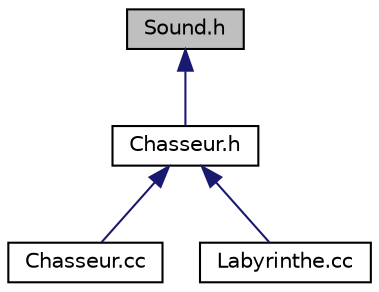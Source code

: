 digraph "Sound.h"
{
  edge [fontname="Helvetica",fontsize="10",labelfontname="Helvetica",labelfontsize="10"];
  node [fontname="Helvetica",fontsize="10",shape=record];
  Node3 [label="Sound.h",height=0.2,width=0.4,color="black", fillcolor="grey75", style="filled", fontcolor="black"];
  Node3 -> Node4 [dir="back",color="midnightblue",fontsize="10",style="solid",fontname="Helvetica"];
  Node4 [label="Chasseur.h",height=0.2,width=0.4,color="black", fillcolor="white", style="filled",URL="$Chasseur_8h.html"];
  Node4 -> Node5 [dir="back",color="midnightblue",fontsize="10",style="solid",fontname="Helvetica"];
  Node5 [label="Chasseur.cc",height=0.2,width=0.4,color="black", fillcolor="white", style="filled",URL="$Chasseur_8cc.html"];
  Node4 -> Node6 [dir="back",color="midnightblue",fontsize="10",style="solid",fontname="Helvetica"];
  Node6 [label="Labyrinthe.cc",height=0.2,width=0.4,color="black", fillcolor="white", style="filled",URL="$Labyrinthe_8cc.html"];
}
